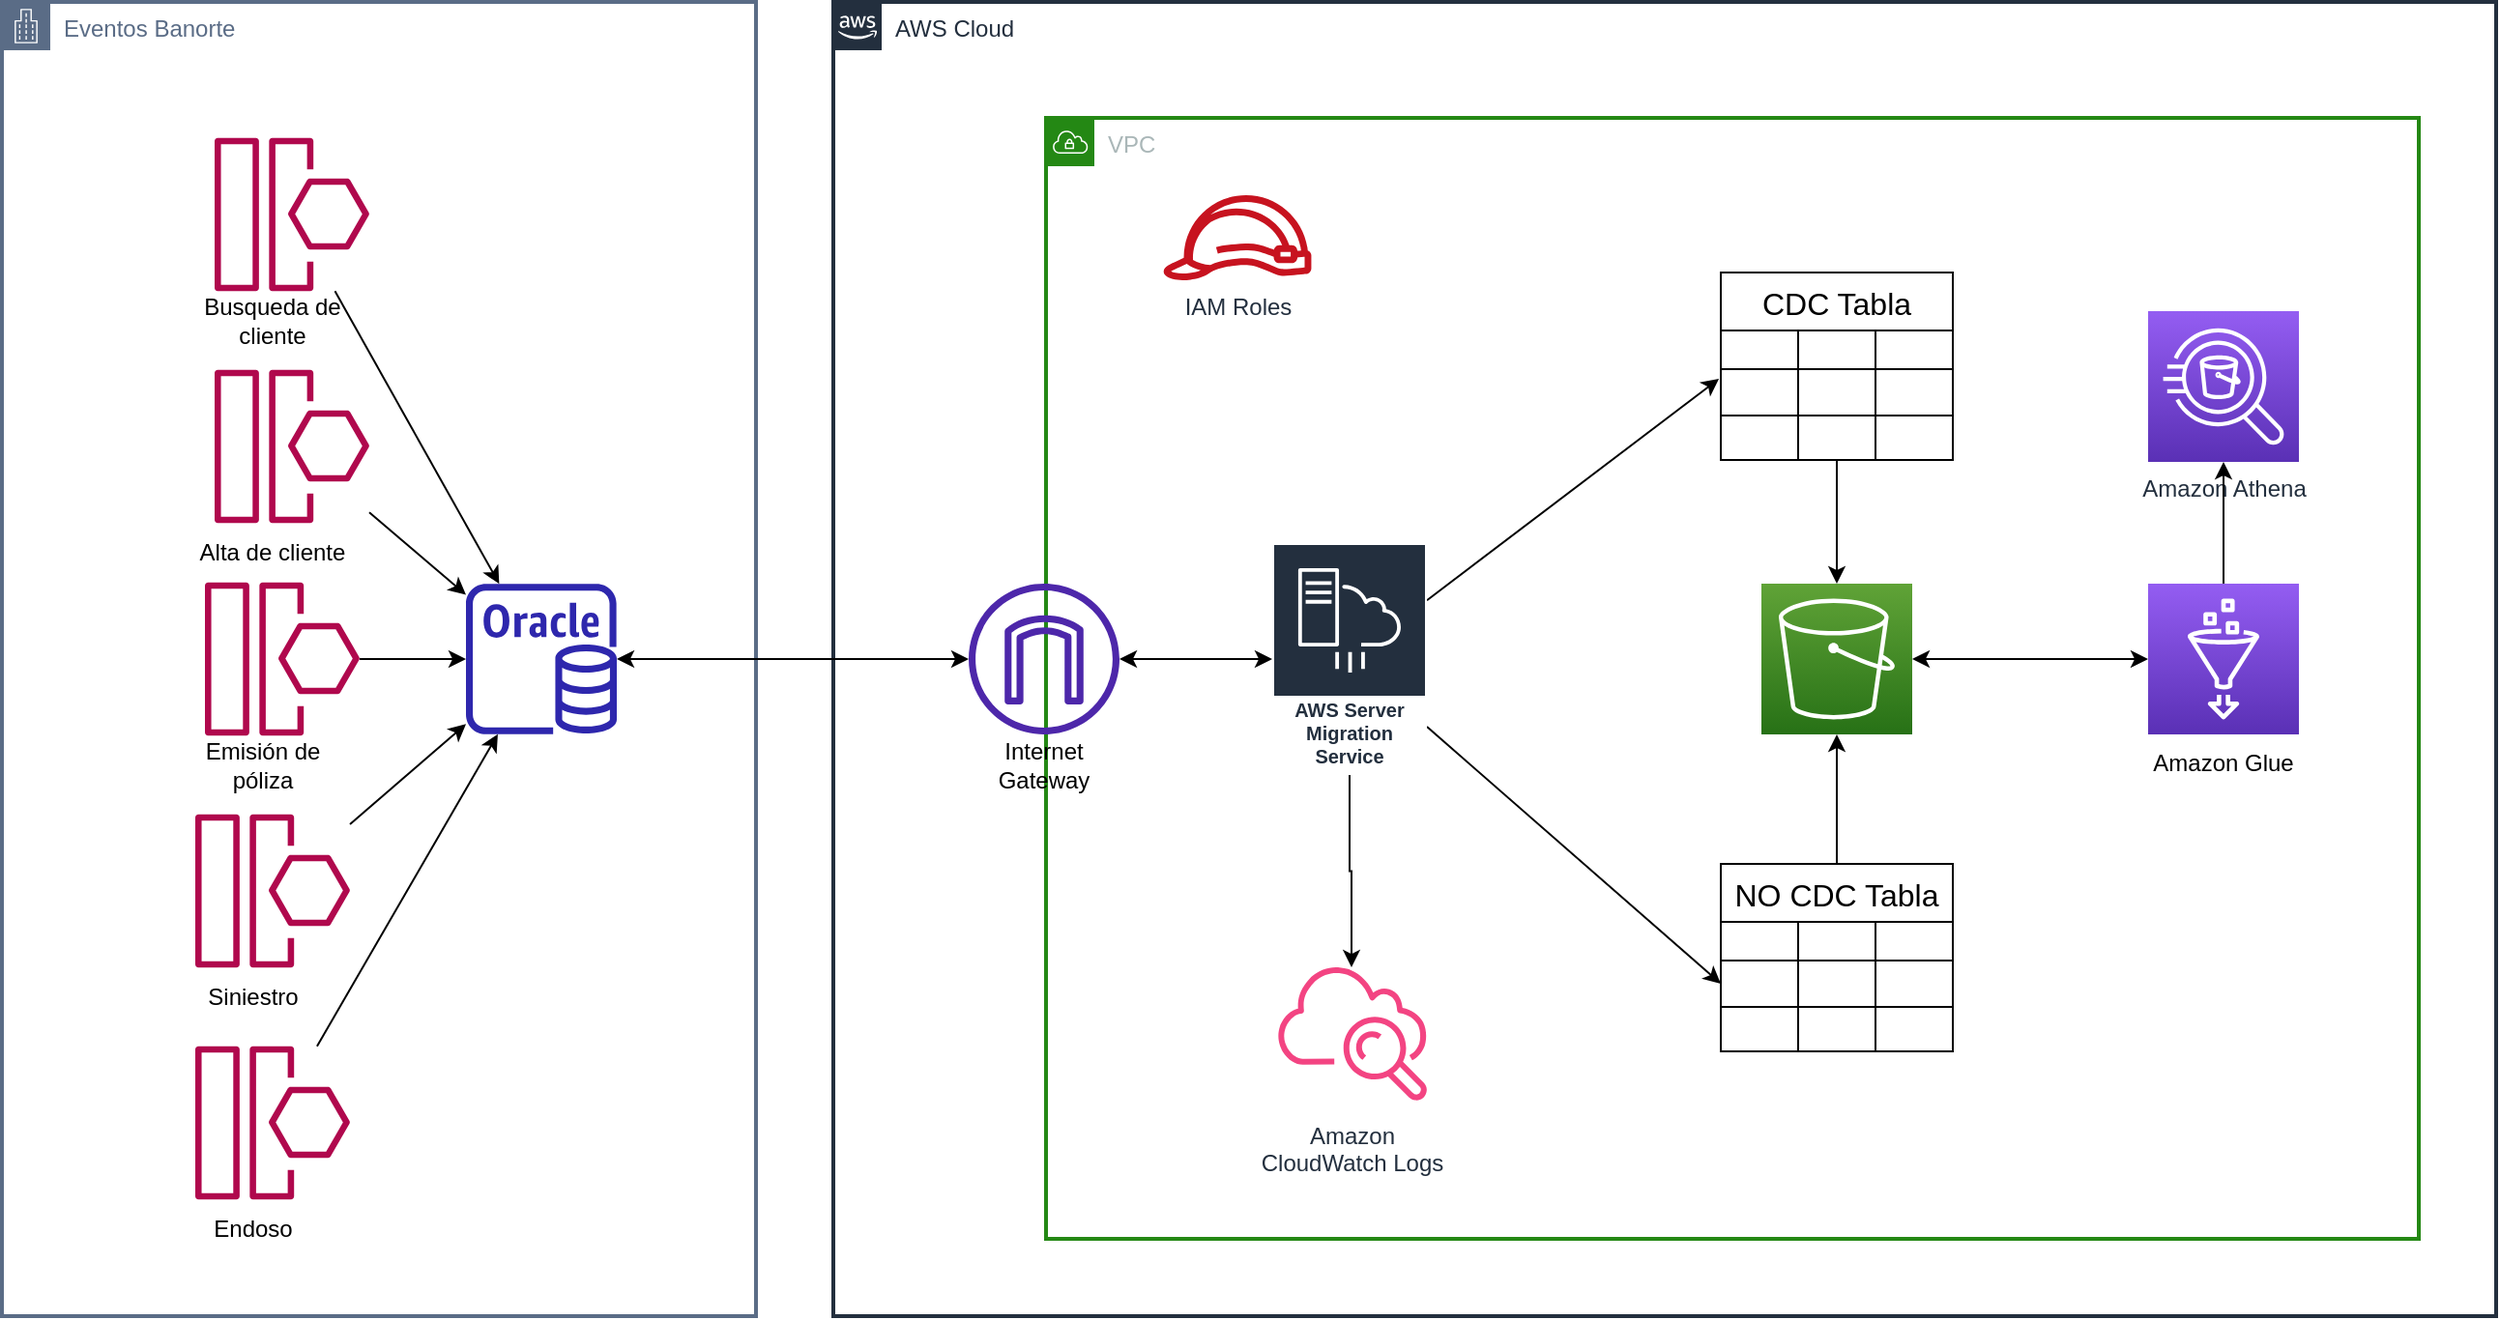 <mxfile version="21.3.2" type="github">
  <diagram id="Ht1M8jgEwFfnCIfOTk4-" name="Page-1">
    <mxGraphModel dx="1467" dy="805" grid="1" gridSize="10" guides="1" tooltips="1" connect="1" arrows="1" fold="1" page="1" pageScale="1" pageWidth="1654" pageHeight="1169" math="0" shadow="0">
      <root>
        <mxCell id="0" />
        <mxCell id="1" parent="0" />
        <mxCell id="UEzPUAAOIrF-is8g5C7q-154" value="AWS Cloud" style="points=[[0,0],[0.25,0],[0.5,0],[0.75,0],[1,0],[1,0.25],[1,0.5],[1,0.75],[1,1],[0.75,1],[0.5,1],[0.25,1],[0,1],[0,0.75],[0,0.5],[0,0.25]];outlineConnect=0;gradientColor=none;html=1;whiteSpace=wrap;fontSize=12;fontStyle=0;shape=mxgraph.aws4.group;grIcon=mxgraph.aws4.group_aws_cloud_alt;strokeColor=#232F3E;fillColor=none;verticalAlign=top;align=left;spacingLeft=30;fontColor=#232F3E;dashed=0;labelBackgroundColor=#ffffff;container=1;pointerEvents=0;collapsible=0;recursiveResize=0;strokeWidth=2;" parent="1" vertex="1">
          <mxGeometry x="600" y="90" width="860" height="680" as="geometry" />
        </mxCell>
        <mxCell id="deVg4nD5fg2ElZwjWmRX-4" value="VPC" style="points=[[0,0],[0.25,0],[0.5,0],[0.75,0],[1,0],[1,0.25],[1,0.5],[1,0.75],[1,1],[0.75,1],[0.5,1],[0.25,1],[0,1],[0,0.75],[0,0.5],[0,0.25]];outlineConnect=0;gradientColor=none;html=1;whiteSpace=wrap;fontSize=12;fontStyle=0;container=1;pointerEvents=0;collapsible=0;recursiveResize=0;shape=mxgraph.aws4.group;grIcon=mxgraph.aws4.group_vpc;strokeColor=#248814;fillColor=none;verticalAlign=top;align=left;spacingLeft=30;fontColor=#AAB7B8;dashed=0;strokeWidth=2;" parent="UEzPUAAOIrF-is8g5C7q-154" vertex="1">
          <mxGeometry x="110" y="60" width="710" height="580" as="geometry" />
        </mxCell>
        <mxCell id="deVg4nD5fg2ElZwjWmRX-19" style="edgeStyle=orthogonalEdgeStyle;rounded=0;orthogonalLoop=1;jettySize=auto;html=1;startArrow=classic;startFill=1;" parent="deVg4nD5fg2ElZwjWmRX-4" source="deVg4nD5fg2ElZwjWmRX-5" target="deVg4nD5fg2ElZwjWmRX-16" edge="1">
          <mxGeometry relative="1" as="geometry" />
        </mxCell>
        <mxCell id="MF6Ap-zQTwX10dVivJZe-1" style="rounded=0;orthogonalLoop=1;jettySize=auto;html=1;entryX=-0.008;entryY=0.208;entryDx=0;entryDy=0;entryPerimeter=0;" edge="1" parent="deVg4nD5fg2ElZwjWmRX-4" source="deVg4nD5fg2ElZwjWmRX-5" target="deVg4nD5fg2ElZwjWmRX-36">
          <mxGeometry relative="1" as="geometry" />
        </mxCell>
        <mxCell id="MF6Ap-zQTwX10dVivJZe-2" style="rounded=0;orthogonalLoop=1;jettySize=auto;html=1;entryX=0;entryY=0.5;entryDx=0;entryDy=0;" edge="1" parent="deVg4nD5fg2ElZwjWmRX-4" source="deVg4nD5fg2ElZwjWmRX-5" target="deVg4nD5fg2ElZwjWmRX-50">
          <mxGeometry relative="1" as="geometry" />
        </mxCell>
        <mxCell id="MF6Ap-zQTwX10dVivJZe-7" style="edgeStyle=orthogonalEdgeStyle;rounded=0;orthogonalLoop=1;jettySize=auto;html=1;" edge="1" parent="deVg4nD5fg2ElZwjWmRX-4" source="deVg4nD5fg2ElZwjWmRX-5" target="MF6Ap-zQTwX10dVivJZe-6">
          <mxGeometry relative="1" as="geometry" />
        </mxCell>
        <mxCell id="deVg4nD5fg2ElZwjWmRX-5" value="AWS Server Migration Service" style="sketch=0;outlineConnect=0;fontColor=#232F3E;gradientColor=none;strokeColor=#ffffff;fillColor=#232F3E;dashed=1;verticalLabelPosition=middle;verticalAlign=bottom;align=center;html=1;whiteSpace=wrap;fontSize=10;fontStyle=1;spacing=3;shape=mxgraph.aws4.productIcon;prIcon=mxgraph.aws4.server_migration_service;" parent="deVg4nD5fg2ElZwjWmRX-4" vertex="1">
          <mxGeometry x="117" y="220" width="80" height="120" as="geometry" />
        </mxCell>
        <mxCell id="deVg4nD5fg2ElZwjWmRX-15" style="edgeStyle=orthogonalEdgeStyle;rounded=0;orthogonalLoop=1;jettySize=auto;html=1;entryX=0;entryY=0.5;entryDx=0;entryDy=0;entryPerimeter=0;startArrow=classic;startFill=1;" parent="deVg4nD5fg2ElZwjWmRX-4" source="deVg4nD5fg2ElZwjWmRX-7" target="deVg4nD5fg2ElZwjWmRX-11" edge="1">
          <mxGeometry relative="1" as="geometry" />
        </mxCell>
        <mxCell id="deVg4nD5fg2ElZwjWmRX-7" value="" style="sketch=0;points=[[0,0,0],[0.25,0,0],[0.5,0,0],[0.75,0,0],[1,0,0],[0,1,0],[0.25,1,0],[0.5,1,0],[0.75,1,0],[1,1,0],[0,0.25,0],[0,0.5,0],[0,0.75,0],[1,0.25,0],[1,0.5,0],[1,0.75,0]];outlineConnect=0;fontColor=#232F3E;gradientColor=#60A337;gradientDirection=north;fillColor=#277116;strokeColor=#ffffff;dashed=0;verticalLabelPosition=bottom;verticalAlign=top;align=center;html=1;fontSize=12;fontStyle=0;aspect=fixed;shape=mxgraph.aws4.resourceIcon;resIcon=mxgraph.aws4.s3;" parent="deVg4nD5fg2ElZwjWmRX-4" vertex="1">
          <mxGeometry x="370" y="241" width="78" height="78" as="geometry" />
        </mxCell>
        <mxCell id="deVg4nD5fg2ElZwjWmRX-11" value="" style="sketch=0;points=[[0,0,0],[0.25,0,0],[0.5,0,0],[0.75,0,0],[1,0,0],[0,1,0],[0.25,1,0],[0.5,1,0],[0.75,1,0],[1,1,0],[0,0.25,0],[0,0.5,0],[0,0.75,0],[1,0.25,0],[1,0.5,0],[1,0.75,0]];outlineConnect=0;fontColor=#232F3E;gradientColor=#945DF2;gradientDirection=north;fillColor=#5A30B5;strokeColor=#ffffff;dashed=0;verticalLabelPosition=bottom;verticalAlign=top;align=center;html=1;fontSize=12;fontStyle=0;aspect=fixed;shape=mxgraph.aws4.resourceIcon;resIcon=mxgraph.aws4.glue;" parent="deVg4nD5fg2ElZwjWmRX-4" vertex="1">
          <mxGeometry x="570" y="241" width="78" height="78" as="geometry" />
        </mxCell>
        <mxCell id="deVg4nD5fg2ElZwjWmRX-12" value="Amazon Glue&lt;br&gt;" style="text;html=1;strokeColor=none;fillColor=none;align=center;verticalAlign=middle;whiteSpace=wrap;rounded=0;" parent="deVg4nD5fg2ElZwjWmRX-4" vertex="1">
          <mxGeometry x="564" y="319" width="90" height="30" as="geometry" />
        </mxCell>
        <mxCell id="deVg4nD5fg2ElZwjWmRX-13" value="Amazon Athena" style="outlineConnect=0;fontColor=#232F3E;gradientColor=#945DF2;gradientDirection=north;fillColor=#5A30B5;strokeColor=#ffffff;dashed=0;verticalLabelPosition=bottom;verticalAlign=top;align=center;html=1;fontSize=12;fontStyle=0;aspect=fixed;shape=mxgraph.aws4.resourceIcon;resIcon=mxgraph.aws4.athena;labelBackgroundColor=#ffffff;" parent="deVg4nD5fg2ElZwjWmRX-4" vertex="1">
          <mxGeometry x="570" y="100" width="78" height="78" as="geometry" />
        </mxCell>
        <mxCell id="deVg4nD5fg2ElZwjWmRX-14" style="edgeStyle=orthogonalEdgeStyle;rounded=0;orthogonalLoop=1;jettySize=auto;html=1;" parent="deVg4nD5fg2ElZwjWmRX-4" source="deVg4nD5fg2ElZwjWmRX-11" target="deVg4nD5fg2ElZwjWmRX-13" edge="1">
          <mxGeometry relative="1" as="geometry" />
        </mxCell>
        <mxCell id="deVg4nD5fg2ElZwjWmRX-16" value="" style="sketch=0;outlineConnect=0;fontColor=#232F3E;gradientColor=none;fillColor=#4D27AA;strokeColor=none;dashed=0;verticalLabelPosition=bottom;verticalAlign=top;align=center;html=1;fontSize=12;fontStyle=0;aspect=fixed;pointerEvents=1;shape=mxgraph.aws4.internet_gateway;" parent="deVg4nD5fg2ElZwjWmRX-4" vertex="1">
          <mxGeometry x="-40" y="241" width="78" height="78" as="geometry" />
        </mxCell>
        <mxCell id="deVg4nD5fg2ElZwjWmRX-44" style="edgeStyle=orthogonalEdgeStyle;rounded=0;orthogonalLoop=1;jettySize=auto;html=1;entryX=0.5;entryY=0;entryDx=0;entryDy=0;entryPerimeter=0;" parent="deVg4nD5fg2ElZwjWmRX-4" source="deVg4nD5fg2ElZwjWmRX-31" target="deVg4nD5fg2ElZwjWmRX-7" edge="1">
          <mxGeometry relative="1" as="geometry" />
        </mxCell>
        <mxCell id="deVg4nD5fg2ElZwjWmRX-31" value="CDC Tabla" style="shape=table;startSize=30;container=1;collapsible=0;childLayout=tableLayout;strokeColor=default;fontSize=16;" parent="deVg4nD5fg2ElZwjWmRX-4" vertex="1">
          <mxGeometry x="349" y="80" width="120" height="97" as="geometry" />
        </mxCell>
        <mxCell id="deVg4nD5fg2ElZwjWmRX-32" value="" style="shape=tableRow;horizontal=0;startSize=0;swimlaneHead=0;swimlaneBody=0;strokeColor=inherit;top=0;left=0;bottom=0;right=0;collapsible=0;dropTarget=0;fillColor=none;points=[[0,0.5],[1,0.5]];portConstraint=eastwest;fontSize=16;" parent="deVg4nD5fg2ElZwjWmRX-31" vertex="1">
          <mxGeometry y="30" width="120" height="20" as="geometry" />
        </mxCell>
        <mxCell id="deVg4nD5fg2ElZwjWmRX-33" value="" style="shape=partialRectangle;html=1;whiteSpace=wrap;connectable=0;strokeColor=inherit;overflow=hidden;fillColor=none;top=0;left=0;bottom=0;right=0;pointerEvents=1;fontSize=16;" parent="deVg4nD5fg2ElZwjWmRX-32" vertex="1">
          <mxGeometry width="40" height="20" as="geometry">
            <mxRectangle width="40" height="20" as="alternateBounds" />
          </mxGeometry>
        </mxCell>
        <mxCell id="deVg4nD5fg2ElZwjWmRX-34" value="" style="shape=partialRectangle;html=1;whiteSpace=wrap;connectable=0;strokeColor=inherit;overflow=hidden;fillColor=none;top=0;left=0;bottom=0;right=0;pointerEvents=1;fontSize=16;" parent="deVg4nD5fg2ElZwjWmRX-32" vertex="1">
          <mxGeometry x="40" width="40" height="20" as="geometry">
            <mxRectangle width="40" height="20" as="alternateBounds" />
          </mxGeometry>
        </mxCell>
        <mxCell id="deVg4nD5fg2ElZwjWmRX-35" value="" style="shape=partialRectangle;html=1;whiteSpace=wrap;connectable=0;strokeColor=inherit;overflow=hidden;fillColor=none;top=0;left=0;bottom=0;right=0;pointerEvents=1;fontSize=16;" parent="deVg4nD5fg2ElZwjWmRX-32" vertex="1">
          <mxGeometry x="80" width="40" height="20" as="geometry">
            <mxRectangle width="40" height="20" as="alternateBounds" />
          </mxGeometry>
        </mxCell>
        <mxCell id="deVg4nD5fg2ElZwjWmRX-36" value="" style="shape=tableRow;horizontal=0;startSize=0;swimlaneHead=0;swimlaneBody=0;strokeColor=inherit;top=0;left=0;bottom=0;right=0;collapsible=0;dropTarget=0;fillColor=none;points=[[0,0.5],[1,0.5]];portConstraint=eastwest;fontSize=16;" parent="deVg4nD5fg2ElZwjWmRX-31" vertex="1">
          <mxGeometry y="50" width="120" height="24" as="geometry" />
        </mxCell>
        <mxCell id="deVg4nD5fg2ElZwjWmRX-37" value="" style="shape=partialRectangle;html=1;whiteSpace=wrap;connectable=0;strokeColor=inherit;overflow=hidden;fillColor=none;top=0;left=0;bottom=0;right=0;pointerEvents=1;fontSize=16;" parent="deVg4nD5fg2ElZwjWmRX-36" vertex="1">
          <mxGeometry width="40" height="24" as="geometry">
            <mxRectangle width="40" height="24" as="alternateBounds" />
          </mxGeometry>
        </mxCell>
        <mxCell id="deVg4nD5fg2ElZwjWmRX-38" value="" style="shape=partialRectangle;html=1;whiteSpace=wrap;connectable=0;strokeColor=inherit;overflow=hidden;fillColor=none;top=0;left=0;bottom=0;right=0;pointerEvents=1;fontSize=16;" parent="deVg4nD5fg2ElZwjWmRX-36" vertex="1">
          <mxGeometry x="40" width="40" height="24" as="geometry">
            <mxRectangle width="40" height="24" as="alternateBounds" />
          </mxGeometry>
        </mxCell>
        <mxCell id="deVg4nD5fg2ElZwjWmRX-39" value="" style="shape=partialRectangle;html=1;whiteSpace=wrap;connectable=0;strokeColor=inherit;overflow=hidden;fillColor=none;top=0;left=0;bottom=0;right=0;pointerEvents=1;fontSize=16;" parent="deVg4nD5fg2ElZwjWmRX-36" vertex="1">
          <mxGeometry x="80" width="40" height="24" as="geometry">
            <mxRectangle width="40" height="24" as="alternateBounds" />
          </mxGeometry>
        </mxCell>
        <mxCell id="deVg4nD5fg2ElZwjWmRX-40" value="" style="shape=tableRow;horizontal=0;startSize=0;swimlaneHead=0;swimlaneBody=0;strokeColor=inherit;top=0;left=0;bottom=0;right=0;collapsible=0;dropTarget=0;fillColor=none;points=[[0,0.5],[1,0.5]];portConstraint=eastwest;fontSize=16;" parent="deVg4nD5fg2ElZwjWmRX-31" vertex="1">
          <mxGeometry y="74" width="120" height="23" as="geometry" />
        </mxCell>
        <mxCell id="deVg4nD5fg2ElZwjWmRX-41" value="" style="shape=partialRectangle;html=1;whiteSpace=wrap;connectable=0;strokeColor=inherit;overflow=hidden;fillColor=none;top=0;left=0;bottom=0;right=0;pointerEvents=1;fontSize=16;" parent="deVg4nD5fg2ElZwjWmRX-40" vertex="1">
          <mxGeometry width="40" height="23" as="geometry">
            <mxRectangle width="40" height="23" as="alternateBounds" />
          </mxGeometry>
        </mxCell>
        <mxCell id="deVg4nD5fg2ElZwjWmRX-42" value="" style="shape=partialRectangle;html=1;whiteSpace=wrap;connectable=0;strokeColor=inherit;overflow=hidden;fillColor=none;top=0;left=0;bottom=0;right=0;pointerEvents=1;fontSize=16;" parent="deVg4nD5fg2ElZwjWmRX-40" vertex="1">
          <mxGeometry x="40" width="40" height="23" as="geometry">
            <mxRectangle width="40" height="23" as="alternateBounds" />
          </mxGeometry>
        </mxCell>
        <mxCell id="deVg4nD5fg2ElZwjWmRX-43" value="" style="shape=partialRectangle;html=1;whiteSpace=wrap;connectable=0;strokeColor=inherit;overflow=hidden;fillColor=none;top=0;left=0;bottom=0;right=0;pointerEvents=1;fontSize=16;" parent="deVg4nD5fg2ElZwjWmRX-40" vertex="1">
          <mxGeometry x="80" width="40" height="23" as="geometry">
            <mxRectangle width="40" height="23" as="alternateBounds" />
          </mxGeometry>
        </mxCell>
        <mxCell id="deVg4nD5fg2ElZwjWmRX-58" style="edgeStyle=orthogonalEdgeStyle;rounded=0;orthogonalLoop=1;jettySize=auto;html=1;" parent="deVg4nD5fg2ElZwjWmRX-4" source="deVg4nD5fg2ElZwjWmRX-45" target="deVg4nD5fg2ElZwjWmRX-7" edge="1">
          <mxGeometry relative="1" as="geometry" />
        </mxCell>
        <mxCell id="deVg4nD5fg2ElZwjWmRX-45" value="NO CDC Tabla" style="shape=table;startSize=30;container=1;collapsible=0;childLayout=tableLayout;strokeColor=default;fontSize=16;" parent="deVg4nD5fg2ElZwjWmRX-4" vertex="1">
          <mxGeometry x="349" y="386" width="120" height="97" as="geometry" />
        </mxCell>
        <mxCell id="deVg4nD5fg2ElZwjWmRX-46" value="" style="shape=tableRow;horizontal=0;startSize=0;swimlaneHead=0;swimlaneBody=0;strokeColor=inherit;top=0;left=0;bottom=0;right=0;collapsible=0;dropTarget=0;fillColor=none;points=[[0,0.5],[1,0.5]];portConstraint=eastwest;fontSize=16;" parent="deVg4nD5fg2ElZwjWmRX-45" vertex="1">
          <mxGeometry y="30" width="120" height="20" as="geometry" />
        </mxCell>
        <mxCell id="deVg4nD5fg2ElZwjWmRX-47" value="" style="shape=partialRectangle;html=1;whiteSpace=wrap;connectable=0;strokeColor=inherit;overflow=hidden;fillColor=none;top=0;left=0;bottom=0;right=0;pointerEvents=1;fontSize=16;" parent="deVg4nD5fg2ElZwjWmRX-46" vertex="1">
          <mxGeometry width="40" height="20" as="geometry">
            <mxRectangle width="40" height="20" as="alternateBounds" />
          </mxGeometry>
        </mxCell>
        <mxCell id="deVg4nD5fg2ElZwjWmRX-48" value="" style="shape=partialRectangle;html=1;whiteSpace=wrap;connectable=0;strokeColor=inherit;overflow=hidden;fillColor=none;top=0;left=0;bottom=0;right=0;pointerEvents=1;fontSize=16;" parent="deVg4nD5fg2ElZwjWmRX-46" vertex="1">
          <mxGeometry x="40" width="40" height="20" as="geometry">
            <mxRectangle width="40" height="20" as="alternateBounds" />
          </mxGeometry>
        </mxCell>
        <mxCell id="deVg4nD5fg2ElZwjWmRX-49" value="" style="shape=partialRectangle;html=1;whiteSpace=wrap;connectable=0;strokeColor=inherit;overflow=hidden;fillColor=none;top=0;left=0;bottom=0;right=0;pointerEvents=1;fontSize=16;" parent="deVg4nD5fg2ElZwjWmRX-46" vertex="1">
          <mxGeometry x="80" width="40" height="20" as="geometry">
            <mxRectangle width="40" height="20" as="alternateBounds" />
          </mxGeometry>
        </mxCell>
        <mxCell id="deVg4nD5fg2ElZwjWmRX-50" value="" style="shape=tableRow;horizontal=0;startSize=0;swimlaneHead=0;swimlaneBody=0;strokeColor=inherit;top=0;left=0;bottom=0;right=0;collapsible=0;dropTarget=0;fillColor=none;points=[[0,0.5],[1,0.5]];portConstraint=eastwest;fontSize=16;" parent="deVg4nD5fg2ElZwjWmRX-45" vertex="1">
          <mxGeometry y="50" width="120" height="24" as="geometry" />
        </mxCell>
        <mxCell id="deVg4nD5fg2ElZwjWmRX-51" value="" style="shape=partialRectangle;html=1;whiteSpace=wrap;connectable=0;strokeColor=inherit;overflow=hidden;fillColor=none;top=0;left=0;bottom=0;right=0;pointerEvents=1;fontSize=16;" parent="deVg4nD5fg2ElZwjWmRX-50" vertex="1">
          <mxGeometry width="40" height="24" as="geometry">
            <mxRectangle width="40" height="24" as="alternateBounds" />
          </mxGeometry>
        </mxCell>
        <mxCell id="deVg4nD5fg2ElZwjWmRX-52" value="" style="shape=partialRectangle;html=1;whiteSpace=wrap;connectable=0;strokeColor=inherit;overflow=hidden;fillColor=none;top=0;left=0;bottom=0;right=0;pointerEvents=1;fontSize=16;" parent="deVg4nD5fg2ElZwjWmRX-50" vertex="1">
          <mxGeometry x="40" width="40" height="24" as="geometry">
            <mxRectangle width="40" height="24" as="alternateBounds" />
          </mxGeometry>
        </mxCell>
        <mxCell id="deVg4nD5fg2ElZwjWmRX-53" value="" style="shape=partialRectangle;html=1;whiteSpace=wrap;connectable=0;strokeColor=inherit;overflow=hidden;fillColor=none;top=0;left=0;bottom=0;right=0;pointerEvents=1;fontSize=16;" parent="deVg4nD5fg2ElZwjWmRX-50" vertex="1">
          <mxGeometry x="80" width="40" height="24" as="geometry">
            <mxRectangle width="40" height="24" as="alternateBounds" />
          </mxGeometry>
        </mxCell>
        <mxCell id="deVg4nD5fg2ElZwjWmRX-54" value="" style="shape=tableRow;horizontal=0;startSize=0;swimlaneHead=0;swimlaneBody=0;strokeColor=inherit;top=0;left=0;bottom=0;right=0;collapsible=0;dropTarget=0;fillColor=none;points=[[0,0.5],[1,0.5]];portConstraint=eastwest;fontSize=16;" parent="deVg4nD5fg2ElZwjWmRX-45" vertex="1">
          <mxGeometry y="74" width="120" height="23" as="geometry" />
        </mxCell>
        <mxCell id="deVg4nD5fg2ElZwjWmRX-55" value="" style="shape=partialRectangle;html=1;whiteSpace=wrap;connectable=0;strokeColor=inherit;overflow=hidden;fillColor=none;top=0;left=0;bottom=0;right=0;pointerEvents=1;fontSize=16;" parent="deVg4nD5fg2ElZwjWmRX-54" vertex="1">
          <mxGeometry width="40" height="23" as="geometry">
            <mxRectangle width="40" height="23" as="alternateBounds" />
          </mxGeometry>
        </mxCell>
        <mxCell id="deVg4nD5fg2ElZwjWmRX-56" value="" style="shape=partialRectangle;html=1;whiteSpace=wrap;connectable=0;strokeColor=inherit;overflow=hidden;fillColor=none;top=0;left=0;bottom=0;right=0;pointerEvents=1;fontSize=16;" parent="deVg4nD5fg2ElZwjWmRX-54" vertex="1">
          <mxGeometry x="40" width="40" height="23" as="geometry">
            <mxRectangle width="40" height="23" as="alternateBounds" />
          </mxGeometry>
        </mxCell>
        <mxCell id="deVg4nD5fg2ElZwjWmRX-57" value="" style="shape=partialRectangle;html=1;whiteSpace=wrap;connectable=0;strokeColor=inherit;overflow=hidden;fillColor=none;top=0;left=0;bottom=0;right=0;pointerEvents=1;fontSize=16;" parent="deVg4nD5fg2ElZwjWmRX-54" vertex="1">
          <mxGeometry x="80" width="40" height="23" as="geometry">
            <mxRectangle width="40" height="23" as="alternateBounds" />
          </mxGeometry>
        </mxCell>
        <mxCell id="MF6Ap-zQTwX10dVivJZe-4" value="IAM Roles" style="outlineConnect=0;fontColor=#232F3E;gradientColor=none;fillColor=#C7131F;strokeColor=none;dashed=0;verticalLabelPosition=bottom;verticalAlign=top;align=center;html=1;fontSize=12;fontStyle=0;aspect=fixed;pointerEvents=1;shape=mxgraph.aws4.role;labelBackgroundColor=#ffffff;" vertex="1" parent="deVg4nD5fg2ElZwjWmRX-4">
          <mxGeometry x="60.0" y="40" width="78" height="44" as="geometry" />
        </mxCell>
        <mxCell id="MF6Ap-zQTwX10dVivJZe-6" value="Amazon&lt;br&gt;CloudWatch Logs&lt;br&gt;" style="outlineConnect=0;fontColor=#232F3E;gradientColor=none;gradientDirection=north;fillColor=#F34482;strokeColor=none;dashed=0;verticalLabelPosition=bottom;verticalAlign=top;align=center;html=1;fontSize=12;fontStyle=0;aspect=fixed;shape=mxgraph.aws4.cloudwatch;labelBackgroundColor=#ffffff;" vertex="1" parent="deVg4nD5fg2ElZwjWmRX-4">
          <mxGeometry x="119.0" y="435" width="78" height="78" as="geometry" />
        </mxCell>
        <mxCell id="MF6Ap-zQTwX10dVivJZe-8" value="Internet Gateway" style="text;html=1;strokeColor=none;fillColor=none;align=center;verticalAlign=middle;whiteSpace=wrap;rounded=0;" vertex="1" parent="UEzPUAAOIrF-is8g5C7q-154">
          <mxGeometry x="64" y="380" width="90" height="30" as="geometry" />
        </mxCell>
        <mxCell id="deVg4nD5fg2ElZwjWmRX-3" value="Eventos Banorte" style="points=[[0,0],[0.25,0],[0.5,0],[0.75,0],[1,0],[1,0.25],[1,0.5],[1,0.75],[1,1],[0.75,1],[0.5,1],[0.25,1],[0,1],[0,0.75],[0,0.5],[0,0.25]];outlineConnect=0;gradientColor=none;html=1;whiteSpace=wrap;fontSize=12;fontStyle=0;container=1;pointerEvents=0;collapsible=0;recursiveResize=0;shape=mxgraph.aws4.group;grIcon=mxgraph.aws4.group_corporate_data_center;strokeColor=#5A6C86;fillColor=none;verticalAlign=top;align=left;spacingLeft=30;fontColor=#5A6C86;dashed=0;strokeWidth=2;" parent="1" vertex="1">
          <mxGeometry x="170" y="90" width="390" height="680" as="geometry" />
        </mxCell>
        <mxCell id="deVg4nD5fg2ElZwjWmRX-63" style="rounded=0;orthogonalLoop=1;jettySize=auto;html=1;" parent="deVg4nD5fg2ElZwjWmRX-3" source="deVg4nD5fg2ElZwjWmRX-21" edge="1">
          <mxGeometry relative="1" as="geometry">
            <mxPoint x="257.181" y="301.098" as="targetPoint" />
          </mxGeometry>
        </mxCell>
        <mxCell id="deVg4nD5fg2ElZwjWmRX-21" value="" style="sketch=0;outlineConnect=0;fontColor=#232F3E;gradientColor=none;fillColor=#B0084D;strokeColor=none;dashed=0;verticalLabelPosition=bottom;verticalAlign=top;align=center;html=1;fontSize=12;fontStyle=0;aspect=fixed;pointerEvents=1;shape=mxgraph.aws4.event_resource;labelBackgroundColor=none;fontFamily=Helvetica;overflow=visible;snapToPoint=0;portConstraintRotation=0;treeFolding=0;labelBorderColor=none;" parent="deVg4nD5fg2ElZwjWmRX-3" vertex="1">
          <mxGeometry x="110" y="70" width="80" height="80" as="geometry" />
        </mxCell>
        <mxCell id="deVg4nD5fg2ElZwjWmRX-22" value="Busqueda de cliente" style="text;html=1;strokeColor=none;fillColor=none;align=center;verticalAlign=middle;whiteSpace=wrap;rounded=0;fontFamily=Helvetica;" parent="deVg4nD5fg2ElZwjWmRX-3" vertex="1">
          <mxGeometry x="100" y="150" width="80" height="30" as="geometry" />
        </mxCell>
        <mxCell id="deVg4nD5fg2ElZwjWmRX-64" style="rounded=0;orthogonalLoop=1;jettySize=auto;html=1;" parent="deVg4nD5fg2ElZwjWmRX-3" source="deVg4nD5fg2ElZwjWmRX-23" edge="1">
          <mxGeometry relative="1" as="geometry">
            <mxPoint x="240.0" y="306.744" as="targetPoint" />
          </mxGeometry>
        </mxCell>
        <mxCell id="deVg4nD5fg2ElZwjWmRX-23" value="" style="sketch=0;outlineConnect=0;fontColor=#232F3E;gradientColor=none;fillColor=#B0084D;strokeColor=none;dashed=0;verticalLabelPosition=bottom;verticalAlign=top;align=center;html=1;fontSize=12;fontStyle=0;aspect=fixed;pointerEvents=1;shape=mxgraph.aws4.event_resource;labelBackgroundColor=none;fontFamily=Helvetica;overflow=visible;snapToPoint=0;portConstraintRotation=0;treeFolding=0;labelBorderColor=none;" parent="deVg4nD5fg2ElZwjWmRX-3" vertex="1">
          <mxGeometry x="110" y="190" width="80" height="80" as="geometry" />
        </mxCell>
        <mxCell id="deVg4nD5fg2ElZwjWmRX-24" value="Alta de cliente" style="text;html=1;strokeColor=none;fillColor=none;align=center;verticalAlign=middle;whiteSpace=wrap;rounded=0;fontFamily=Helvetica;" parent="deVg4nD5fg2ElZwjWmRX-3" vertex="1">
          <mxGeometry x="100" y="270" width="80" height="30" as="geometry" />
        </mxCell>
        <mxCell id="deVg4nD5fg2ElZwjWmRX-65" style="rounded=0;orthogonalLoop=1;jettySize=auto;html=1;" parent="deVg4nD5fg2ElZwjWmRX-3" source="deVg4nD5fg2ElZwjWmRX-25" edge="1">
          <mxGeometry relative="1" as="geometry">
            <mxPoint x="240.0" y="340.0" as="targetPoint" />
          </mxGeometry>
        </mxCell>
        <mxCell id="deVg4nD5fg2ElZwjWmRX-25" value="" style="sketch=0;outlineConnect=0;fontColor=#232F3E;gradientColor=none;fillColor=#B0084D;strokeColor=none;dashed=0;verticalLabelPosition=bottom;verticalAlign=top;align=center;html=1;fontSize=12;fontStyle=0;aspect=fixed;pointerEvents=1;shape=mxgraph.aws4.event_resource;labelBackgroundColor=none;fontFamily=Helvetica;overflow=visible;snapToPoint=0;portConstraintRotation=0;treeFolding=0;labelBorderColor=none;" parent="deVg4nD5fg2ElZwjWmRX-3" vertex="1">
          <mxGeometry x="105" y="300" width="80" height="80" as="geometry" />
        </mxCell>
        <mxCell id="deVg4nD5fg2ElZwjWmRX-26" value="Emisión de póliza" style="text;html=1;strokeColor=none;fillColor=none;align=center;verticalAlign=middle;whiteSpace=wrap;rounded=0;fontFamily=Helvetica;" parent="deVg4nD5fg2ElZwjWmRX-3" vertex="1">
          <mxGeometry x="95" y="380" width="80" height="30" as="geometry" />
        </mxCell>
        <mxCell id="deVg4nD5fg2ElZwjWmRX-66" style="rounded=0;orthogonalLoop=1;jettySize=auto;html=1;" parent="deVg4nD5fg2ElZwjWmRX-3" source="deVg4nD5fg2ElZwjWmRX-27" edge="1">
          <mxGeometry relative="1" as="geometry">
            <mxPoint x="240.0" y="373.669" as="targetPoint" />
          </mxGeometry>
        </mxCell>
        <mxCell id="deVg4nD5fg2ElZwjWmRX-27" value="" style="sketch=0;outlineConnect=0;fontColor=#232F3E;gradientColor=none;fillColor=#B0084D;strokeColor=none;dashed=0;verticalLabelPosition=bottom;verticalAlign=top;align=center;html=1;fontSize=12;fontStyle=0;aspect=fixed;pointerEvents=1;shape=mxgraph.aws4.event_resource;labelBackgroundColor=none;fontFamily=Helvetica;overflow=visible;snapToPoint=0;portConstraintRotation=0;treeFolding=0;labelBorderColor=none;" parent="deVg4nD5fg2ElZwjWmRX-3" vertex="1">
          <mxGeometry x="100" y="420" width="80" height="80" as="geometry" />
        </mxCell>
        <mxCell id="deVg4nD5fg2ElZwjWmRX-28" value="Siniestro" style="text;html=1;strokeColor=none;fillColor=none;align=center;verticalAlign=middle;whiteSpace=wrap;rounded=0;fontFamily=Helvetica;" parent="deVg4nD5fg2ElZwjWmRX-3" vertex="1">
          <mxGeometry x="90" y="500" width="80" height="30" as="geometry" />
        </mxCell>
        <mxCell id="deVg4nD5fg2ElZwjWmRX-67" style="rounded=0;orthogonalLoop=1;jettySize=auto;html=1;" parent="deVg4nD5fg2ElZwjWmRX-3" source="deVg4nD5fg2ElZwjWmRX-29" edge="1">
          <mxGeometry relative="1" as="geometry">
            <mxPoint x="256.469" y="378.902" as="targetPoint" />
          </mxGeometry>
        </mxCell>
        <mxCell id="deVg4nD5fg2ElZwjWmRX-29" value="" style="sketch=0;outlineConnect=0;fontColor=#232F3E;gradientColor=none;fillColor=#B0084D;strokeColor=none;dashed=0;verticalLabelPosition=bottom;verticalAlign=top;align=center;html=1;fontSize=12;fontStyle=0;aspect=fixed;pointerEvents=1;shape=mxgraph.aws4.event_resource;labelBackgroundColor=none;fontFamily=Helvetica;overflow=visible;snapToPoint=0;portConstraintRotation=0;treeFolding=0;labelBorderColor=none;" parent="deVg4nD5fg2ElZwjWmRX-3" vertex="1">
          <mxGeometry x="100" y="540" width="80" height="80" as="geometry" />
        </mxCell>
        <mxCell id="deVg4nD5fg2ElZwjWmRX-30" value="Endoso" style="text;html=1;strokeColor=none;fillColor=none;align=center;verticalAlign=middle;whiteSpace=wrap;rounded=0;fontFamily=Helvetica;" parent="deVg4nD5fg2ElZwjWmRX-3" vertex="1">
          <mxGeometry x="90" y="620" width="80" height="30" as="geometry" />
        </mxCell>
        <mxCell id="deVg4nD5fg2ElZwjWmRX-61" value="" style="sketch=0;outlineConnect=0;fontColor=#232F3E;gradientColor=none;fillColor=#2E27AD;strokeColor=none;dashed=0;verticalLabelPosition=bottom;verticalAlign=top;align=center;html=1;fontSize=12;fontStyle=0;aspect=fixed;pointerEvents=1;shape=mxgraph.aws4.rds_oracle_instance;" parent="deVg4nD5fg2ElZwjWmRX-3" vertex="1">
          <mxGeometry x="240" y="301" width="78" height="78" as="geometry" />
        </mxCell>
        <mxCell id="deVg4nD5fg2ElZwjWmRX-62" style="edgeStyle=orthogonalEdgeStyle;rounded=0;orthogonalLoop=1;jettySize=auto;html=1;startArrow=classic;startFill=1;" parent="1" source="deVg4nD5fg2ElZwjWmRX-16" target="deVg4nD5fg2ElZwjWmRX-61" edge="1">
          <mxGeometry relative="1" as="geometry" />
        </mxCell>
      </root>
    </mxGraphModel>
  </diagram>
</mxfile>

